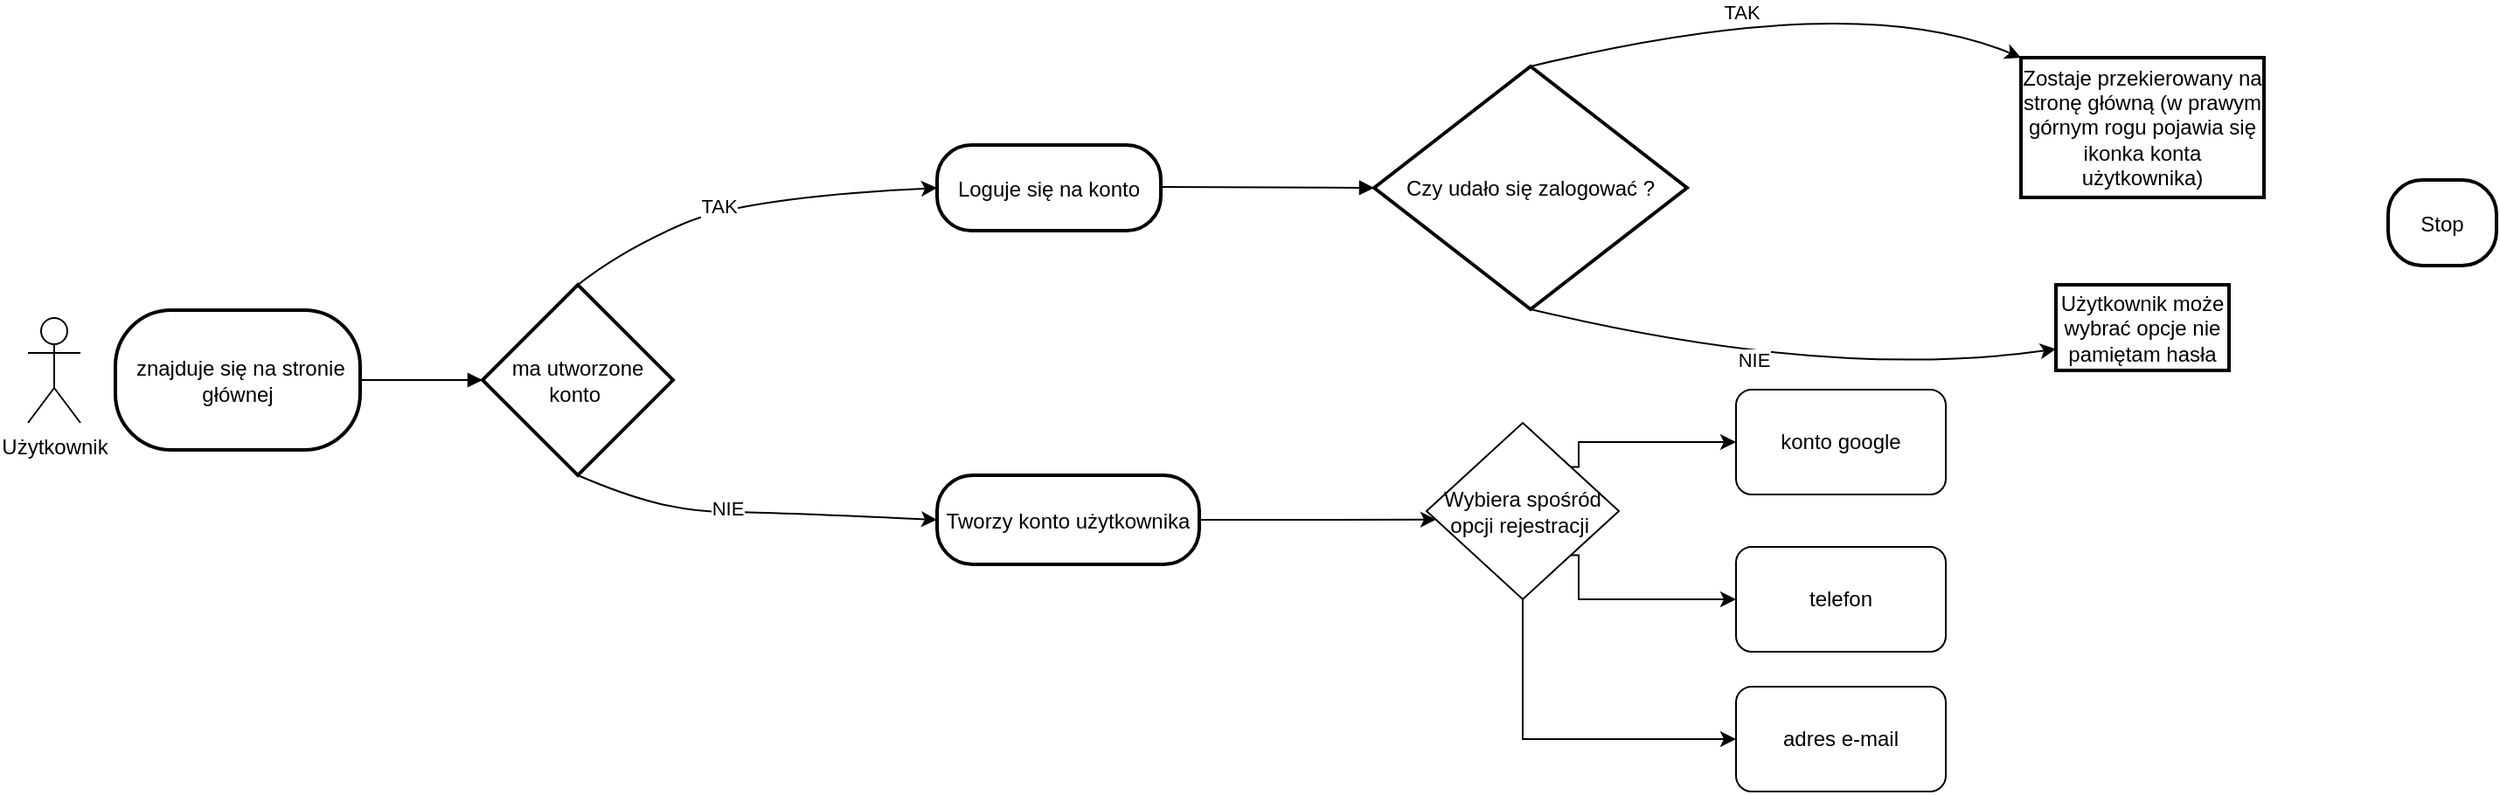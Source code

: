 <mxfile version="24.8.9">
  <diagram name="Strona-1" id="l5M_mEIH-X4EvLjeIH_9">
    <mxGraphModel dx="2207" dy="1907" grid="1" gridSize="10" guides="1" tooltips="1" connect="1" arrows="1" fold="1" page="1" pageScale="1" pageWidth="827" pageHeight="1169" math="0" shadow="0">
      <root>
        <mxCell id="0" />
        <mxCell id="1" parent="0" />
        <mxCell id="2" value=" znajduje się na stronie głównej" style="rounded=1;arcSize=40;strokeWidth=2;whiteSpace=wrap;" parent="1" vertex="1">
          <mxGeometry x="-100" y="124.5" width="140" height="80" as="geometry" />
        </mxCell>
        <mxCell id="5" value="ma utworzone konto " style="rhombus;strokeWidth=2;whiteSpace=wrap;" parent="1" vertex="1">
          <mxGeometry x="110" y="110" width="109" height="109" as="geometry" />
        </mxCell>
        <mxCell id="8" value="Loguje się na konto" style="rounded=1;arcSize=40;strokeWidth=2" parent="1" vertex="1">
          <mxGeometry x="370" y="30" width="128" height="49" as="geometry" />
        </mxCell>
        <mxCell id="10" value="Czy udało się zalogować ?" style="rhombus;strokeWidth=2;whiteSpace=wrap;" parent="1" vertex="1">
          <mxGeometry x="620" y="-15" width="179" height="139" as="geometry" />
        </mxCell>
        <mxCell id="11" value="Zostaje przekierowany na stronę główną (w prawym górnym rogu pojawia się ikonka konta użytkownika)" style="whiteSpace=wrap;strokeWidth=2;" parent="1" vertex="1">
          <mxGeometry x="990" y="-20" width="139" height="80" as="geometry" />
        </mxCell>
        <mxCell id="12" value="Użytkownik może wybrać opcje nie pamiętam hasła" style="whiteSpace=wrap;strokeWidth=2;" parent="1" vertex="1">
          <mxGeometry x="1010" y="110" width="99" height="49" as="geometry" />
        </mxCell>
        <mxCell id="13" value="Stop" style="rounded=1;arcSize=40;strokeWidth=2" parent="1" vertex="1">
          <mxGeometry x="1200" y="50" width="62" height="49" as="geometry" />
        </mxCell>
        <mxCell id="14" value="" style="curved=1;startArrow=none;endArrow=block;exitX=0.99;exitY=0.5;entryX=0;entryY=0.5;entryDx=0;entryDy=0;" parent="1" source="2" target="5" edge="1">
          <mxGeometry relative="1" as="geometry">
            <Array as="points" />
            <mxPoint x="124" y="164.5" as="targetPoint" />
          </mxGeometry>
        </mxCell>
        <mxCell id="21" value="" style="curved=1;startArrow=none;endArrow=block;exitX=0.99;exitY=0.49;entryX=0;entryY=0.5;" parent="1" source="8" target="10" edge="1">
          <mxGeometry relative="1" as="geometry">
            <Array as="points" />
          </mxGeometry>
        </mxCell>
        <mxCell id="hdbFTCTr4KfsS3-GVFbf-29" value="Użytkownik" style="shape=umlActor;verticalLabelPosition=bottom;verticalAlign=top;html=1;outlineConnect=0;" parent="1" vertex="1">
          <mxGeometry x="-150" y="129" width="30" height="60" as="geometry" />
        </mxCell>
        <mxCell id="hdbFTCTr4KfsS3-GVFbf-48" value="" style="curved=1;endArrow=classic;html=1;rounded=0;exitX=0.5;exitY=0;exitDx=0;exitDy=0;entryX=0;entryY=0.5;entryDx=0;entryDy=0;" parent="1" source="5" target="8" edge="1">
          <mxGeometry width="50" height="50" relative="1" as="geometry">
            <mxPoint x="200" y="110" as="sourcePoint" />
            <mxPoint x="340" y="90" as="targetPoint" />
            <Array as="points">
              <mxPoint x="190" y="90" />
              <mxPoint x="260" y="60" />
            </Array>
          </mxGeometry>
        </mxCell>
        <mxCell id="hdbFTCTr4KfsS3-GVFbf-50" value="TAK" style="edgeLabel;html=1;align=center;verticalAlign=middle;resizable=0;points=[];" parent="hdbFTCTr4KfsS3-GVFbf-48" vertex="1" connectable="0">
          <mxGeometry x="-0.152" y="2" relative="1" as="geometry">
            <mxPoint as="offset" />
          </mxGeometry>
        </mxCell>
        <mxCell id="hdbFTCTr4KfsS3-GVFbf-51" value="" style="curved=1;endArrow=classic;html=1;rounded=0;exitX=0.5;exitY=1;exitDx=0;exitDy=0;entryX=0;entryY=0.5;entryDx=0;entryDy=0;" parent="1" source="5" target="hdbFTCTr4KfsS3-GVFbf-53" edge="1">
          <mxGeometry width="50" height="50" relative="1" as="geometry">
            <mxPoint x="170" y="239" as="sourcePoint" />
            <mxPoint x="340" y="210" as="targetPoint" />
            <Array as="points">
              <mxPoint x="190" y="230" />
              <mxPoint x="230" y="240" />
              <mxPoint x="270" y="240" />
            </Array>
          </mxGeometry>
        </mxCell>
        <mxCell id="hdbFTCTr4KfsS3-GVFbf-52" value="NIE" style="edgeLabel;html=1;align=center;verticalAlign=middle;resizable=0;points=[];" parent="hdbFTCTr4KfsS3-GVFbf-51" vertex="1" connectable="0">
          <mxGeometry x="-0.152" y="2" relative="1" as="geometry">
            <mxPoint as="offset" />
          </mxGeometry>
        </mxCell>
        <mxCell id="hdbFTCTr4KfsS3-GVFbf-53" value="Tworzy konto użytkownika" style="rounded=1;arcSize=40;strokeWidth=2" parent="1" vertex="1">
          <mxGeometry x="370" y="219" width="150" height="51" as="geometry" />
        </mxCell>
        <mxCell id="hdbFTCTr4KfsS3-GVFbf-54" value="" style="curved=1;endArrow=classic;html=1;rounded=0;exitX=0.5;exitY=0;exitDx=0;exitDy=0;entryX=0;entryY=0;entryDx=0;entryDy=0;" parent="1" source="10" target="11" edge="1">
          <mxGeometry width="50" height="50" relative="1" as="geometry">
            <mxPoint x="800" y="40" as="sourcePoint" />
            <mxPoint x="1005" y="-15" as="targetPoint" />
            <Array as="points">
              <mxPoint x="895" y="-60" />
            </Array>
          </mxGeometry>
        </mxCell>
        <mxCell id="hdbFTCTr4KfsS3-GVFbf-55" value="TAK" style="edgeLabel;html=1;align=center;verticalAlign=middle;resizable=0;points=[];" parent="hdbFTCTr4KfsS3-GVFbf-54" vertex="1" connectable="0">
          <mxGeometry x="-0.152" y="2" relative="1" as="geometry">
            <mxPoint as="offset" />
          </mxGeometry>
        </mxCell>
        <mxCell id="hdbFTCTr4KfsS3-GVFbf-56" value="" style="curved=1;endArrow=classic;html=1;rounded=0;exitX=0.5;exitY=1;exitDx=0;exitDy=0;entryX=0;entryY=0.75;entryDx=0;entryDy=0;" parent="1" source="10" target="12" edge="1">
          <mxGeometry width="50" height="50" relative="1" as="geometry">
            <mxPoint x="710" y="130" as="sourcePoint" />
            <mxPoint x="1010" y="135" as="targetPoint" />
            <Array as="points">
              <mxPoint x="880" y="165" />
            </Array>
          </mxGeometry>
        </mxCell>
        <mxCell id="hdbFTCTr4KfsS3-GVFbf-57" value="NIE" style="edgeLabel;html=1;align=center;verticalAlign=middle;resizable=0;points=[];" parent="hdbFTCTr4KfsS3-GVFbf-56" vertex="1" connectable="0">
          <mxGeometry x="-0.152" y="2" relative="1" as="geometry">
            <mxPoint as="offset" />
          </mxGeometry>
        </mxCell>
        <mxCell id="hdbFTCTr4KfsS3-GVFbf-63" style="edgeStyle=orthogonalEdgeStyle;rounded=0;orthogonalLoop=1;jettySize=auto;html=1;exitX=1;exitY=0;exitDx=0;exitDy=0;entryX=0;entryY=0.5;entryDx=0;entryDy=0;" parent="1" source="hdbFTCTr4KfsS3-GVFbf-58" target="hdbFTCTr4KfsS3-GVFbf-62" edge="1">
          <mxGeometry relative="1" as="geometry">
            <Array as="points">
              <mxPoint x="737" y="200" />
            </Array>
          </mxGeometry>
        </mxCell>
        <mxCell id="hdbFTCTr4KfsS3-GVFbf-64" style="edgeStyle=orthogonalEdgeStyle;rounded=0;orthogonalLoop=1;jettySize=auto;html=1;exitX=1;exitY=1;exitDx=0;exitDy=0;entryX=0;entryY=0.5;entryDx=0;entryDy=0;" parent="1" source="hdbFTCTr4KfsS3-GVFbf-58" target="hdbFTCTr4KfsS3-GVFbf-65" edge="1">
          <mxGeometry relative="1" as="geometry">
            <mxPoint x="830" y="290" as="targetPoint" />
            <Array as="points">
              <mxPoint x="737" y="290" />
            </Array>
          </mxGeometry>
        </mxCell>
        <mxCell id="hdbFTCTr4KfsS3-GVFbf-69" style="edgeStyle=orthogonalEdgeStyle;rounded=0;orthogonalLoop=1;jettySize=auto;html=1;exitX=0.5;exitY=1;exitDx=0;exitDy=0;entryX=0;entryY=0.5;entryDx=0;entryDy=0;" parent="1" source="hdbFTCTr4KfsS3-GVFbf-58" target="hdbFTCTr4KfsS3-GVFbf-68" edge="1">
          <mxGeometry relative="1" as="geometry">
            <mxPoint x="704.667" y="390" as="targetPoint" />
          </mxGeometry>
        </mxCell>
        <mxCell id="hdbFTCTr4KfsS3-GVFbf-58" value="Wybiera spośród opcji rejestracji&amp;nbsp;" style="rhombus;whiteSpace=wrap;html=1;" parent="1" vertex="1">
          <mxGeometry x="650" y="189" width="110" height="101" as="geometry" />
        </mxCell>
        <mxCell id="hdbFTCTr4KfsS3-GVFbf-62" value="konto google" style="rounded=1;whiteSpace=wrap;html=1;" parent="1" vertex="1">
          <mxGeometry x="827" y="170" width="120" height="60" as="geometry" />
        </mxCell>
        <mxCell id="hdbFTCTr4KfsS3-GVFbf-65" value="telefon" style="rounded=1;whiteSpace=wrap;html=1;" parent="1" vertex="1">
          <mxGeometry x="827" y="260" width="120" height="60" as="geometry" />
        </mxCell>
        <mxCell id="hdbFTCTr4KfsS3-GVFbf-67" style="edgeStyle=orthogonalEdgeStyle;rounded=0;orthogonalLoop=1;jettySize=auto;html=1;exitX=1;exitY=0.5;exitDx=0;exitDy=0;entryX=0.05;entryY=0.548;entryDx=0;entryDy=0;entryPerimeter=0;" parent="1" source="hdbFTCTr4KfsS3-GVFbf-53" target="hdbFTCTr4KfsS3-GVFbf-58" edge="1">
          <mxGeometry relative="1" as="geometry" />
        </mxCell>
        <mxCell id="hdbFTCTr4KfsS3-GVFbf-68" value="adres e-mail" style="rounded=1;whiteSpace=wrap;html=1;" parent="1" vertex="1">
          <mxGeometry x="827" y="340" width="120" height="60" as="geometry" />
        </mxCell>
      </root>
    </mxGraphModel>
  </diagram>
</mxfile>

